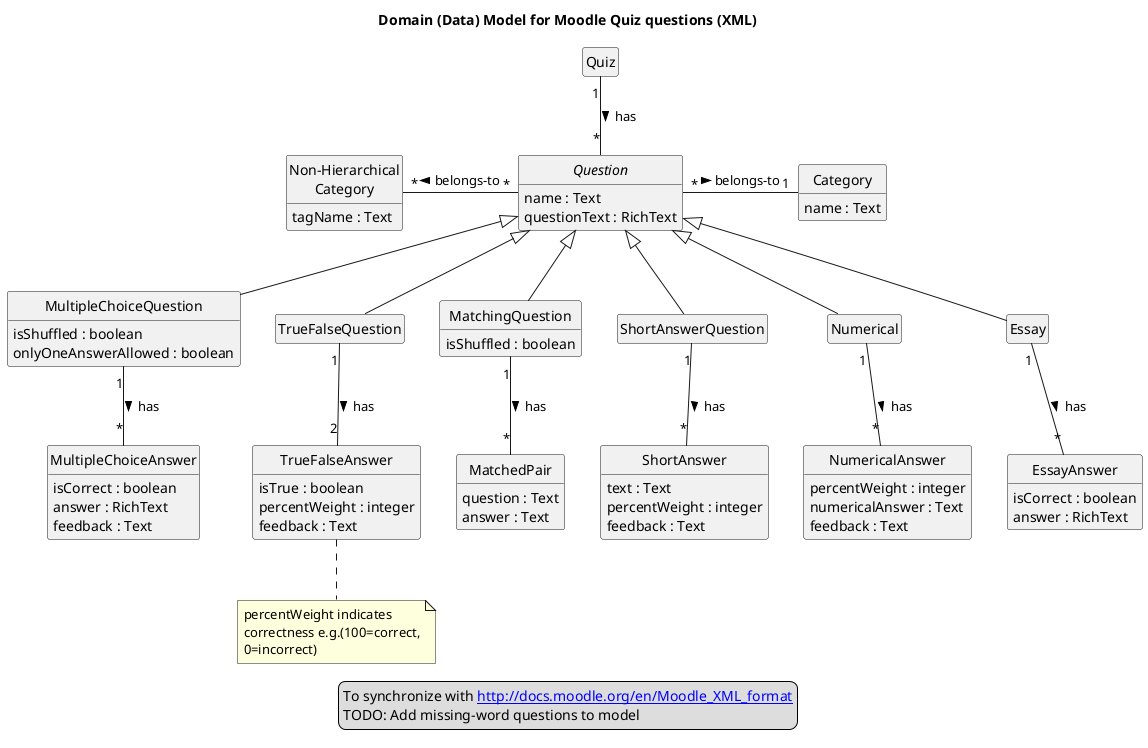 @startuml
skinparam style strictuml
hide methods
hide empty members
title Domain (Data) Model for Moodle Quiz questions (XML)
class "Quiz" as Q {
}
class "Category" as C {
 name : Text
}

class "Non-Hierarchical\nCategory" as NHC {
  tagName : Text
}

abstract class "Question" as AQ {
  name : Text
  questionText : RichText
}
class "MultipleChoiceQuestion" as MCQ  extends AQ {
  isShuffled : boolean
 onlyOneAnswerAllowed : boolean
}

class "MultipleChoiceAnswer" as MCA   {
 isCorrect : boolean
 answer : RichText
 feedback : Text
}
MCQ "1" -- "*" MCA : has >

class "TrueFalseQuestion" as TFQ extends AQ {
}

class "TrueFalseAnswer" as TFA {
 isTrue : boolean
 percentWeight : integer
 feedback : Text
}

note bottom
percentWeight indicates 
correctness e.g.(100=correct,
0=incorrect)
end note

TFQ "1" -- "2" TFA : has >



class "MatchingQuestion" as MQ extends AQ {
isShuffled : boolean
}
class "MatchedPair" as SQ {
 question : Text
 answer : Text
}
MQ "1" -- "*" SQ : has >

class "ShortAnswerQuestion" as SAQ extends AQ {
}

class "ShortAnswer" as SA {
 text : Text 
 percentWeight : integer
 feedback : Text
}

SAQ "1" -- "*" SA : has >

class "Numerical" as NQ extends AQ {
}
class "NumericalAnswer" as NA {
 percentWeight : integer
 numericalAnswer : Text
 feedback : Text
}

NQ "1" -- "*" NA : has >

class "Essay" as EQ extends AQ {
}
class "EssayAnswer" as EA {
 isCorrect : boolean
 answer : RichText
}
EQ "1" -- "*" EA : has >

Q "1" -- "*" AQ : has >
AQ "*" - "1" C : belongs-to >
AQ "*" -left- "*" NHC : belongs-to >

legend center
To synchronize with [[http://docs.moodle.org/en/Moodle_XML_format]]
TODO: Add missing-word questions to model
endlegend

@enduml